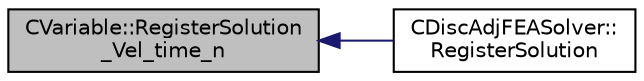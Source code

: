 digraph "CVariable::RegisterSolution_Vel_time_n"
{
  edge [fontname="Helvetica",fontsize="10",labelfontname="Helvetica",labelfontsize="10"];
  node [fontname="Helvetica",fontsize="10",shape=record];
  rankdir="LR";
  Node4031 [label="CVariable::RegisterSolution\l_Vel_time_n",height=0.2,width=0.4,color="black", fillcolor="grey75", style="filled", fontcolor="black"];
  Node4031 -> Node4032 [dir="back",color="midnightblue",fontsize="10",style="solid",fontname="Helvetica"];
  Node4032 [label="CDiscAdjFEASolver::\lRegisterSolution",height=0.2,width=0.4,color="black", fillcolor="white", style="filled",URL="$class_c_disc_adj_f_e_a_solver.html#ad05585130c1922d463e88540fe5a1bf8",tooltip="Performs the preprocessing of the adjoint AD-based solver. Registers all necessary variables on the t..."];
}
